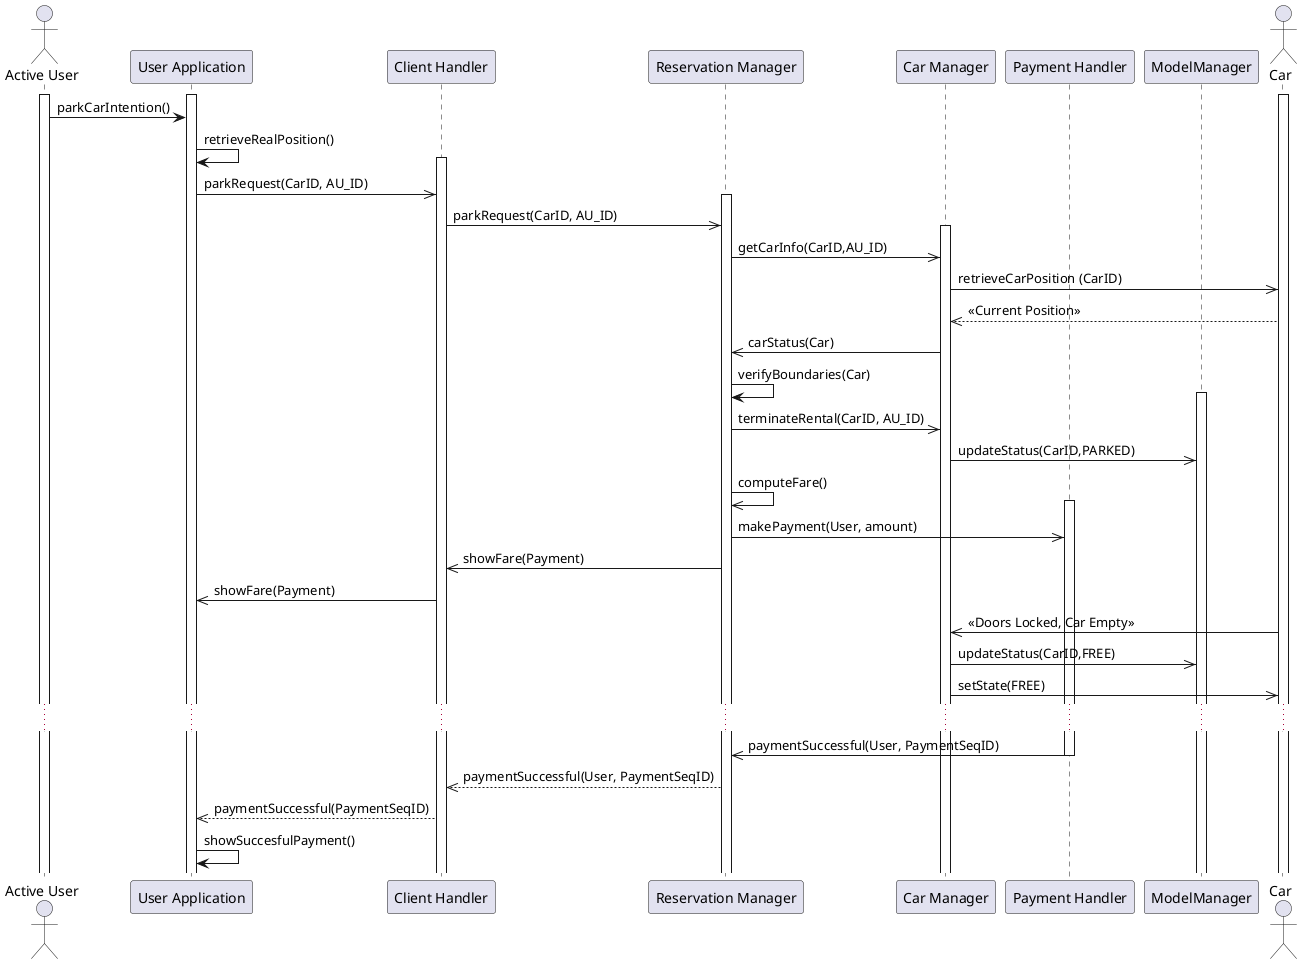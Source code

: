 @startuml
actor "Active User" as AU
participant "User Application" as UApp
participant "Client Handler" as CH
participant "Reservation Manager" as RM
participant "Car Manager" as CM
participant "Payment Handler" as PH
participant "ModelManager" as MM



actor "Car"
activate Car
activate AU
activate UApp
AU -> UApp : parkCarIntention()
UApp -> UApp : retrieveRealPosition()
'-> client side check to be in safe zone'
activate CH
UApp ->> CH : parkRequest(CarID, AU_ID)
activate RM
CH ->> RM :  parkRequest(CarID, AU_ID)
activate CM
RM ->> CM : getCarInfo(CarID,AU_ID)
CM ->> Car : retrieveCarPosition (CarID)
CM <<-- Car : <<Current Position>>
RM <<- CM : carStatus(Car)
'Server side check of car position'
RM -> RM : verifyBoundaries(Car)
activate MM
RM ->> CM : terminateRental(CarID, AU_ID)
CM ->> MM : updateStatus(CarID,PARKED)
RM ->> RM : computeFare()
activate PH
RM ->> PH : makePayment(User, amount)
CH <<- RM : showFare(Payment)
UApp <<- CH :showFare(Payment)


'The customer will terminate the rental on the app and then get off so the car
'is freed after "some" time
CM <<- Car : <<Doors Locked, Car Empty>>
CM ->> MM : updateStatus(CarID,FREE)
CM ->> Car : setState(FREE)
...
RM <<- PH : paymentSuccessful(User, PaymentSeqID)
deactivate PH
CH <<-- RM :  paymentSuccessful(User, PaymentSeqID)
UApp <<-- CH : paymentSuccessful(PaymentSeqID)
UApp -> UApp : showSuccesfulPayment()
deactivate PH

@enduml
